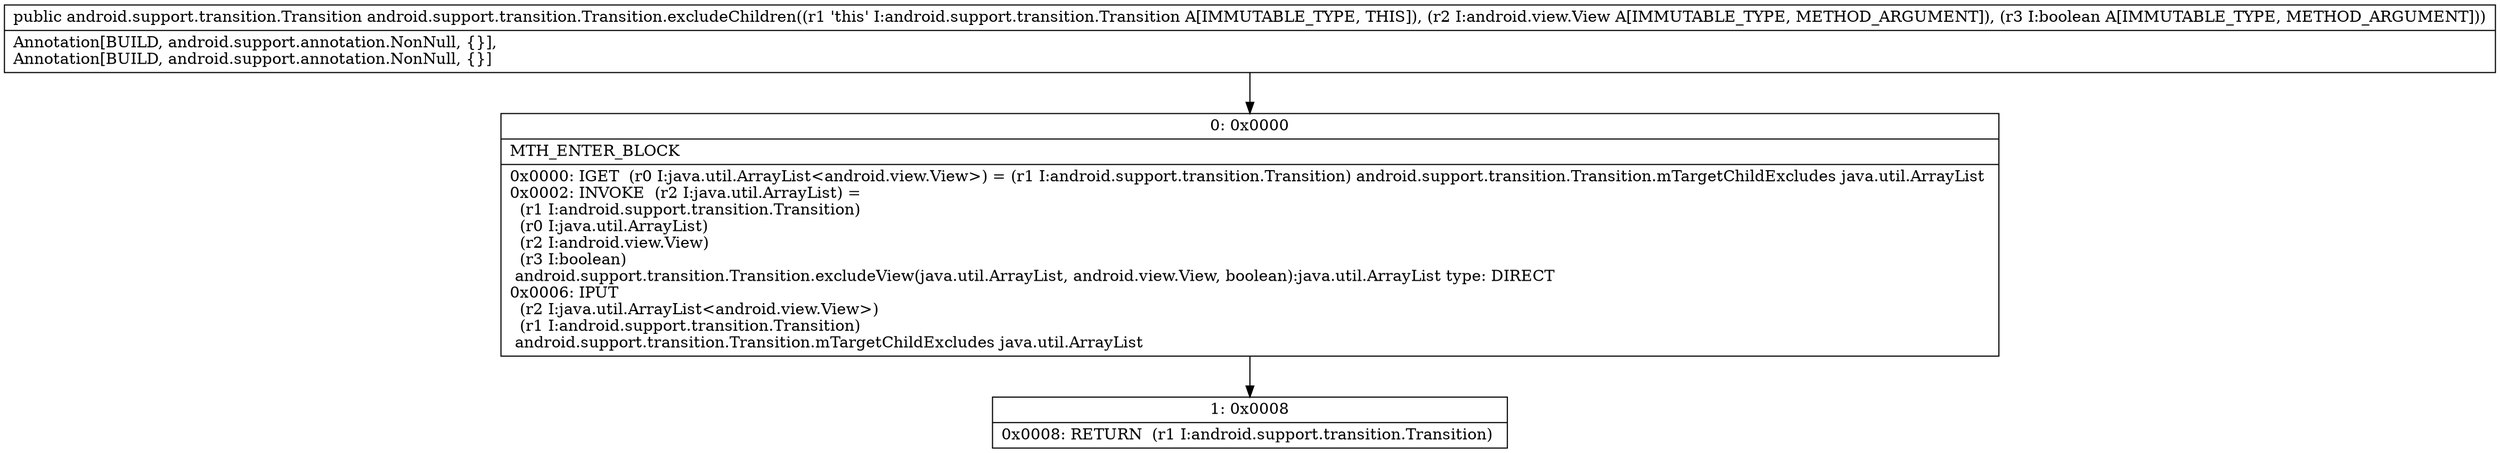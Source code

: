 digraph "CFG forandroid.support.transition.Transition.excludeChildren(Landroid\/view\/View;Z)Landroid\/support\/transition\/Transition;" {
Node_0 [shape=record,label="{0\:\ 0x0000|MTH_ENTER_BLOCK\l|0x0000: IGET  (r0 I:java.util.ArrayList\<android.view.View\>) = (r1 I:android.support.transition.Transition) android.support.transition.Transition.mTargetChildExcludes java.util.ArrayList \l0x0002: INVOKE  (r2 I:java.util.ArrayList) = \l  (r1 I:android.support.transition.Transition)\l  (r0 I:java.util.ArrayList)\l  (r2 I:android.view.View)\l  (r3 I:boolean)\l android.support.transition.Transition.excludeView(java.util.ArrayList, android.view.View, boolean):java.util.ArrayList type: DIRECT \l0x0006: IPUT  \l  (r2 I:java.util.ArrayList\<android.view.View\>)\l  (r1 I:android.support.transition.Transition)\l android.support.transition.Transition.mTargetChildExcludes java.util.ArrayList \l}"];
Node_1 [shape=record,label="{1\:\ 0x0008|0x0008: RETURN  (r1 I:android.support.transition.Transition) \l}"];
MethodNode[shape=record,label="{public android.support.transition.Transition android.support.transition.Transition.excludeChildren((r1 'this' I:android.support.transition.Transition A[IMMUTABLE_TYPE, THIS]), (r2 I:android.view.View A[IMMUTABLE_TYPE, METHOD_ARGUMENT]), (r3 I:boolean A[IMMUTABLE_TYPE, METHOD_ARGUMENT]))  | Annotation[BUILD, android.support.annotation.NonNull, \{\}], \lAnnotation[BUILD, android.support.annotation.NonNull, \{\}]\l}"];
MethodNode -> Node_0;
Node_0 -> Node_1;
}

